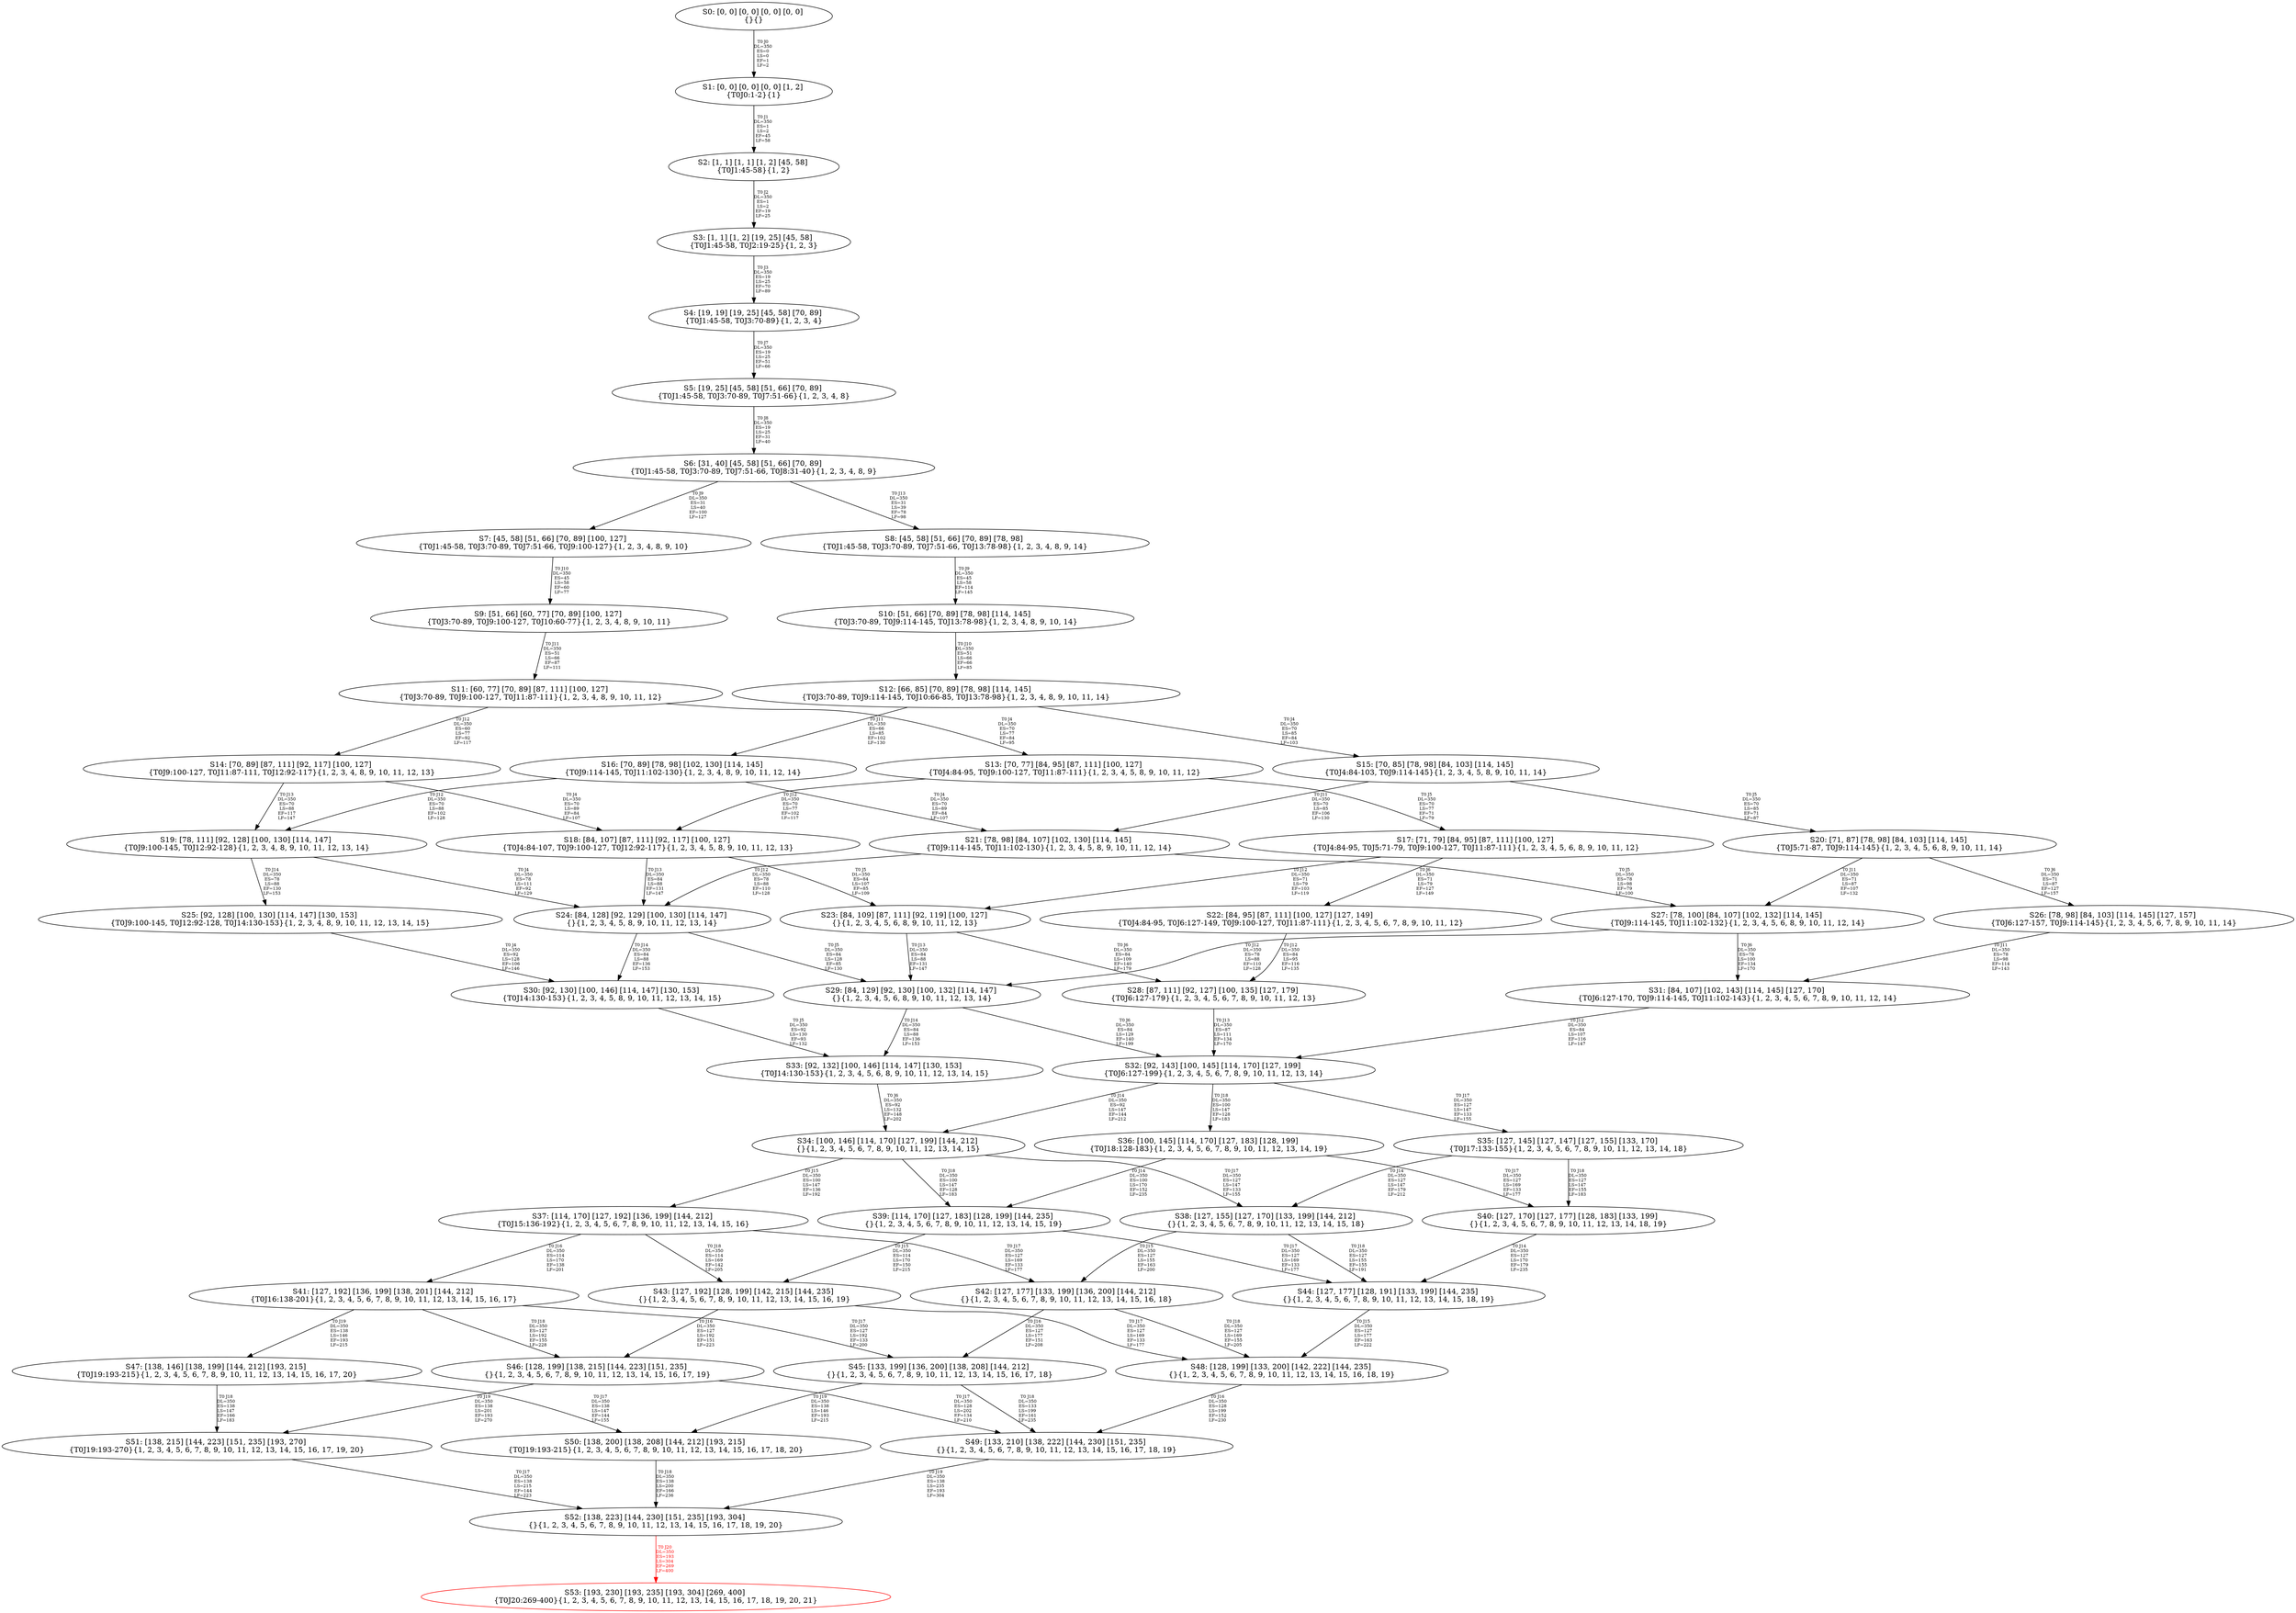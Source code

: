 digraph {
	S0[label="S0: [0, 0] [0, 0] [0, 0] [0, 0] \n{}{}"];
	S1[label="S1: [0, 0] [0, 0] [0, 0] [1, 2] \n{T0J0:1-2}{1}"];
	S2[label="S2: [1, 1] [1, 1] [1, 2] [45, 58] \n{T0J1:45-58}{1, 2}"];
	S3[label="S3: [1, 1] [1, 2] [19, 25] [45, 58] \n{T0J1:45-58, T0J2:19-25}{1, 2, 3}"];
	S4[label="S4: [19, 19] [19, 25] [45, 58] [70, 89] \n{T0J1:45-58, T0J3:70-89}{1, 2, 3, 4}"];
	S5[label="S5: [19, 25] [45, 58] [51, 66] [70, 89] \n{T0J1:45-58, T0J3:70-89, T0J7:51-66}{1, 2, 3, 4, 8}"];
	S6[label="S6: [31, 40] [45, 58] [51, 66] [70, 89] \n{T0J1:45-58, T0J3:70-89, T0J7:51-66, T0J8:31-40}{1, 2, 3, 4, 8, 9}"];
	S7[label="S7: [45, 58] [51, 66] [70, 89] [100, 127] \n{T0J1:45-58, T0J3:70-89, T0J7:51-66, T0J9:100-127}{1, 2, 3, 4, 8, 9, 10}"];
	S8[label="S8: [45, 58] [51, 66] [70, 89] [78, 98] \n{T0J1:45-58, T0J3:70-89, T0J7:51-66, T0J13:78-98}{1, 2, 3, 4, 8, 9, 14}"];
	S9[label="S9: [51, 66] [60, 77] [70, 89] [100, 127] \n{T0J3:70-89, T0J9:100-127, T0J10:60-77}{1, 2, 3, 4, 8, 9, 10, 11}"];
	S10[label="S10: [51, 66] [70, 89] [78, 98] [114, 145] \n{T0J3:70-89, T0J9:114-145, T0J13:78-98}{1, 2, 3, 4, 8, 9, 10, 14}"];
	S11[label="S11: [60, 77] [70, 89] [87, 111] [100, 127] \n{T0J3:70-89, T0J9:100-127, T0J11:87-111}{1, 2, 3, 4, 8, 9, 10, 11, 12}"];
	S12[label="S12: [66, 85] [70, 89] [78, 98] [114, 145] \n{T0J3:70-89, T0J9:114-145, T0J10:66-85, T0J13:78-98}{1, 2, 3, 4, 8, 9, 10, 11, 14}"];
	S13[label="S13: [70, 77] [84, 95] [87, 111] [100, 127] \n{T0J4:84-95, T0J9:100-127, T0J11:87-111}{1, 2, 3, 4, 5, 8, 9, 10, 11, 12}"];
	S14[label="S14: [70, 89] [87, 111] [92, 117] [100, 127] \n{T0J9:100-127, T0J11:87-111, T0J12:92-117}{1, 2, 3, 4, 8, 9, 10, 11, 12, 13}"];
	S15[label="S15: [70, 85] [78, 98] [84, 103] [114, 145] \n{T0J4:84-103, T0J9:114-145}{1, 2, 3, 4, 5, 8, 9, 10, 11, 14}"];
	S16[label="S16: [70, 89] [78, 98] [102, 130] [114, 145] \n{T0J9:114-145, T0J11:102-130}{1, 2, 3, 4, 8, 9, 10, 11, 12, 14}"];
	S17[label="S17: [71, 79] [84, 95] [87, 111] [100, 127] \n{T0J4:84-95, T0J5:71-79, T0J9:100-127, T0J11:87-111}{1, 2, 3, 4, 5, 6, 8, 9, 10, 11, 12}"];
	S18[label="S18: [84, 107] [87, 111] [92, 117] [100, 127] \n{T0J4:84-107, T0J9:100-127, T0J12:92-117}{1, 2, 3, 4, 5, 8, 9, 10, 11, 12, 13}"];
	S19[label="S19: [78, 111] [92, 128] [100, 130] [114, 147] \n{T0J9:100-145, T0J12:92-128}{1, 2, 3, 4, 8, 9, 10, 11, 12, 13, 14}"];
	S20[label="S20: [71, 87] [78, 98] [84, 103] [114, 145] \n{T0J5:71-87, T0J9:114-145}{1, 2, 3, 4, 5, 6, 8, 9, 10, 11, 14}"];
	S21[label="S21: [78, 98] [84, 107] [102, 130] [114, 145] \n{T0J9:114-145, T0J11:102-130}{1, 2, 3, 4, 5, 8, 9, 10, 11, 12, 14}"];
	S22[label="S22: [84, 95] [87, 111] [100, 127] [127, 149] \n{T0J4:84-95, T0J6:127-149, T0J9:100-127, T0J11:87-111}{1, 2, 3, 4, 5, 6, 7, 8, 9, 10, 11, 12}"];
	S23[label="S23: [84, 109] [87, 111] [92, 119] [100, 127] \n{}{1, 2, 3, 4, 5, 6, 8, 9, 10, 11, 12, 13}"];
	S24[label="S24: [84, 128] [92, 129] [100, 130] [114, 147] \n{}{1, 2, 3, 4, 5, 8, 9, 10, 11, 12, 13, 14}"];
	S25[label="S25: [92, 128] [100, 130] [114, 147] [130, 153] \n{T0J9:100-145, T0J12:92-128, T0J14:130-153}{1, 2, 3, 4, 8, 9, 10, 11, 12, 13, 14, 15}"];
	S26[label="S26: [78, 98] [84, 103] [114, 145] [127, 157] \n{T0J6:127-157, T0J9:114-145}{1, 2, 3, 4, 5, 6, 7, 8, 9, 10, 11, 14}"];
	S27[label="S27: [78, 100] [84, 107] [102, 132] [114, 145] \n{T0J9:114-145, T0J11:102-132}{1, 2, 3, 4, 5, 6, 8, 9, 10, 11, 12, 14}"];
	S28[label="S28: [87, 111] [92, 127] [100, 135] [127, 179] \n{T0J6:127-179}{1, 2, 3, 4, 5, 6, 7, 8, 9, 10, 11, 12, 13}"];
	S29[label="S29: [84, 129] [92, 130] [100, 132] [114, 147] \n{}{1, 2, 3, 4, 5, 6, 8, 9, 10, 11, 12, 13, 14}"];
	S30[label="S30: [92, 130] [100, 146] [114, 147] [130, 153] \n{T0J14:130-153}{1, 2, 3, 4, 5, 8, 9, 10, 11, 12, 13, 14, 15}"];
	S31[label="S31: [84, 107] [102, 143] [114, 145] [127, 170] \n{T0J6:127-170, T0J9:114-145, T0J11:102-143}{1, 2, 3, 4, 5, 6, 7, 8, 9, 10, 11, 12, 14}"];
	S32[label="S32: [92, 143] [100, 145] [114, 170] [127, 199] \n{T0J6:127-199}{1, 2, 3, 4, 5, 6, 7, 8, 9, 10, 11, 12, 13, 14}"];
	S33[label="S33: [92, 132] [100, 146] [114, 147] [130, 153] \n{T0J14:130-153}{1, 2, 3, 4, 5, 6, 8, 9, 10, 11, 12, 13, 14, 15}"];
	S34[label="S34: [100, 146] [114, 170] [127, 199] [144, 212] \n{}{1, 2, 3, 4, 5, 6, 7, 8, 9, 10, 11, 12, 13, 14, 15}"];
	S35[label="S35: [127, 145] [127, 147] [127, 155] [133, 170] \n{T0J17:133-155}{1, 2, 3, 4, 5, 6, 7, 8, 9, 10, 11, 12, 13, 14, 18}"];
	S36[label="S36: [100, 145] [114, 170] [127, 183] [128, 199] \n{T0J18:128-183}{1, 2, 3, 4, 5, 6, 7, 8, 9, 10, 11, 12, 13, 14, 19}"];
	S37[label="S37: [114, 170] [127, 192] [136, 199] [144, 212] \n{T0J15:136-192}{1, 2, 3, 4, 5, 6, 7, 8, 9, 10, 11, 12, 13, 14, 15, 16}"];
	S38[label="S38: [127, 155] [127, 170] [133, 199] [144, 212] \n{}{1, 2, 3, 4, 5, 6, 7, 8, 9, 10, 11, 12, 13, 14, 15, 18}"];
	S39[label="S39: [114, 170] [127, 183] [128, 199] [144, 235] \n{}{1, 2, 3, 4, 5, 6, 7, 8, 9, 10, 11, 12, 13, 14, 15, 19}"];
	S40[label="S40: [127, 170] [127, 177] [128, 183] [133, 199] \n{}{1, 2, 3, 4, 5, 6, 7, 8, 9, 10, 11, 12, 13, 14, 18, 19}"];
	S41[label="S41: [127, 192] [136, 199] [138, 201] [144, 212] \n{T0J16:138-201}{1, 2, 3, 4, 5, 6, 7, 8, 9, 10, 11, 12, 13, 14, 15, 16, 17}"];
	S42[label="S42: [127, 177] [133, 199] [136, 200] [144, 212] \n{}{1, 2, 3, 4, 5, 6, 7, 8, 9, 10, 11, 12, 13, 14, 15, 16, 18}"];
	S43[label="S43: [127, 192] [128, 199] [142, 215] [144, 235] \n{}{1, 2, 3, 4, 5, 6, 7, 8, 9, 10, 11, 12, 13, 14, 15, 16, 19}"];
	S44[label="S44: [127, 177] [128, 191] [133, 199] [144, 235] \n{}{1, 2, 3, 4, 5, 6, 7, 8, 9, 10, 11, 12, 13, 14, 15, 18, 19}"];
	S45[label="S45: [133, 199] [136, 200] [138, 208] [144, 212] \n{}{1, 2, 3, 4, 5, 6, 7, 8, 9, 10, 11, 12, 13, 14, 15, 16, 17, 18}"];
	S46[label="S46: [128, 199] [138, 215] [144, 223] [151, 235] \n{}{1, 2, 3, 4, 5, 6, 7, 8, 9, 10, 11, 12, 13, 14, 15, 16, 17, 19}"];
	S47[label="S47: [138, 146] [138, 199] [144, 212] [193, 215] \n{T0J19:193-215}{1, 2, 3, 4, 5, 6, 7, 8, 9, 10, 11, 12, 13, 14, 15, 16, 17, 20}"];
	S48[label="S48: [128, 199] [133, 200] [142, 222] [144, 235] \n{}{1, 2, 3, 4, 5, 6, 7, 8, 9, 10, 11, 12, 13, 14, 15, 16, 18, 19}"];
	S49[label="S49: [133, 210] [138, 222] [144, 230] [151, 235] \n{}{1, 2, 3, 4, 5, 6, 7, 8, 9, 10, 11, 12, 13, 14, 15, 16, 17, 18, 19}"];
	S50[label="S50: [138, 200] [138, 208] [144, 212] [193, 215] \n{T0J19:193-215}{1, 2, 3, 4, 5, 6, 7, 8, 9, 10, 11, 12, 13, 14, 15, 16, 17, 18, 20}"];
	S51[label="S51: [138, 215] [144, 223] [151, 235] [193, 270] \n{T0J19:193-270}{1, 2, 3, 4, 5, 6, 7, 8, 9, 10, 11, 12, 13, 14, 15, 16, 17, 19, 20}"];
	S52[label="S52: [138, 223] [144, 230] [151, 235] [193, 304] \n{}{1, 2, 3, 4, 5, 6, 7, 8, 9, 10, 11, 12, 13, 14, 15, 16, 17, 18, 19, 20}"];
	S53[label="S53: [193, 230] [193, 235] [193, 304] [269, 400] \n{T0J20:269-400}{1, 2, 3, 4, 5, 6, 7, 8, 9, 10, 11, 12, 13, 14, 15, 16, 17, 18, 19, 20, 21}"];
	S0 -> S1[label="T0 J0\nDL=350\nES=0\nLS=0\nEF=1\nLF=2",fontsize=8];
	S1 -> S2[label="T0 J1\nDL=350\nES=1\nLS=2\nEF=45\nLF=58",fontsize=8];
	S2 -> S3[label="T0 J2\nDL=350\nES=1\nLS=2\nEF=19\nLF=25",fontsize=8];
	S3 -> S4[label="T0 J3\nDL=350\nES=19\nLS=25\nEF=70\nLF=89",fontsize=8];
	S4 -> S5[label="T0 J7\nDL=350\nES=19\nLS=25\nEF=51\nLF=66",fontsize=8];
	S5 -> S6[label="T0 J8\nDL=350\nES=19\nLS=25\nEF=31\nLF=40",fontsize=8];
	S6 -> S7[label="T0 J9\nDL=350\nES=31\nLS=40\nEF=100\nLF=127",fontsize=8];
	S6 -> S8[label="T0 J13\nDL=350\nES=31\nLS=39\nEF=78\nLF=98",fontsize=8];
	S7 -> S9[label="T0 J10\nDL=350\nES=45\nLS=58\nEF=60\nLF=77",fontsize=8];
	S8 -> S10[label="T0 J9\nDL=350\nES=45\nLS=58\nEF=114\nLF=145",fontsize=8];
	S9 -> S11[label="T0 J11\nDL=350\nES=51\nLS=66\nEF=87\nLF=111",fontsize=8];
	S10 -> S12[label="T0 J10\nDL=350\nES=51\nLS=66\nEF=66\nLF=85",fontsize=8];
	S11 -> S13[label="T0 J4\nDL=350\nES=70\nLS=77\nEF=84\nLF=95",fontsize=8];
	S11 -> S14[label="T0 J12\nDL=350\nES=60\nLS=77\nEF=92\nLF=117",fontsize=8];
	S12 -> S15[label="T0 J4\nDL=350\nES=70\nLS=85\nEF=84\nLF=103",fontsize=8];
	S12 -> S16[label="T0 J11\nDL=350\nES=66\nLS=85\nEF=102\nLF=130",fontsize=8];
	S13 -> S17[label="T0 J5\nDL=350\nES=70\nLS=77\nEF=71\nLF=79",fontsize=8];
	S13 -> S18[label="T0 J12\nDL=350\nES=70\nLS=77\nEF=102\nLF=117",fontsize=8];
	S14 -> S18[label="T0 J4\nDL=350\nES=70\nLS=89\nEF=84\nLF=107",fontsize=8];
	S14 -> S19[label="T0 J13\nDL=350\nES=70\nLS=88\nEF=117\nLF=147",fontsize=8];
	S15 -> S20[label="T0 J5\nDL=350\nES=70\nLS=85\nEF=71\nLF=87",fontsize=8];
	S15 -> S21[label="T0 J11\nDL=350\nES=70\nLS=85\nEF=106\nLF=130",fontsize=8];
	S16 -> S21[label="T0 J4\nDL=350\nES=70\nLS=89\nEF=84\nLF=107",fontsize=8];
	S16 -> S19[label="T0 J12\nDL=350\nES=70\nLS=88\nEF=102\nLF=128",fontsize=8];
	S17 -> S22[label="T0 J6\nDL=350\nES=71\nLS=79\nEF=127\nLF=149",fontsize=8];
	S17 -> S23[label="T0 J12\nDL=350\nES=71\nLS=79\nEF=103\nLF=119",fontsize=8];
	S18 -> S23[label="T0 J5\nDL=350\nES=84\nLS=107\nEF=85\nLF=109",fontsize=8];
	S18 -> S24[label="T0 J13\nDL=350\nES=84\nLS=88\nEF=131\nLF=147",fontsize=8];
	S19 -> S24[label="T0 J4\nDL=350\nES=78\nLS=111\nEF=92\nLF=129",fontsize=8];
	S19 -> S25[label="T0 J14\nDL=350\nES=78\nLS=88\nEF=130\nLF=153",fontsize=8];
	S20 -> S26[label="T0 J6\nDL=350\nES=71\nLS=87\nEF=127\nLF=157",fontsize=8];
	S20 -> S27[label="T0 J11\nDL=350\nES=71\nLS=87\nEF=107\nLF=132",fontsize=8];
	S21 -> S27[label="T0 J5\nDL=350\nES=78\nLS=98\nEF=79\nLF=100",fontsize=8];
	S21 -> S24[label="T0 J12\nDL=350\nES=78\nLS=88\nEF=110\nLF=128",fontsize=8];
	S22 -> S28[label="T0 J12\nDL=350\nES=84\nLS=95\nEF=116\nLF=135",fontsize=8];
	S23 -> S28[label="T0 J6\nDL=350\nES=84\nLS=109\nEF=140\nLF=179",fontsize=8];
	S23 -> S29[label="T0 J13\nDL=350\nES=84\nLS=88\nEF=131\nLF=147",fontsize=8];
	S24 -> S29[label="T0 J5\nDL=350\nES=84\nLS=128\nEF=85\nLF=130",fontsize=8];
	S24 -> S30[label="T0 J14\nDL=350\nES=84\nLS=88\nEF=136\nLF=153",fontsize=8];
	S25 -> S30[label="T0 J4\nDL=350\nES=92\nLS=128\nEF=106\nLF=146",fontsize=8];
	S26 -> S31[label="T0 J11\nDL=350\nES=78\nLS=98\nEF=114\nLF=143",fontsize=8];
	S27 -> S31[label="T0 J6\nDL=350\nES=78\nLS=100\nEF=134\nLF=170",fontsize=8];
	S27 -> S29[label="T0 J12\nDL=350\nES=78\nLS=88\nEF=110\nLF=128",fontsize=8];
	S28 -> S32[label="T0 J13\nDL=350\nES=87\nLS=111\nEF=134\nLF=170",fontsize=8];
	S29 -> S32[label="T0 J6\nDL=350\nES=84\nLS=129\nEF=140\nLF=199",fontsize=8];
	S29 -> S33[label="T0 J14\nDL=350\nES=84\nLS=88\nEF=136\nLF=153",fontsize=8];
	S30 -> S33[label="T0 J5\nDL=350\nES=92\nLS=130\nEF=93\nLF=132",fontsize=8];
	S31 -> S32[label="T0 J12\nDL=350\nES=84\nLS=107\nEF=116\nLF=147",fontsize=8];
	S32 -> S34[label="T0 J14\nDL=350\nES=92\nLS=147\nEF=144\nLF=212",fontsize=8];
	S32 -> S35[label="T0 J17\nDL=350\nES=127\nLS=147\nEF=133\nLF=155",fontsize=8];
	S32 -> S36[label="T0 J18\nDL=350\nES=100\nLS=147\nEF=128\nLF=183",fontsize=8];
	S33 -> S34[label="T0 J6\nDL=350\nES=92\nLS=132\nEF=148\nLF=202",fontsize=8];
	S34 -> S37[label="T0 J15\nDL=350\nES=100\nLS=147\nEF=136\nLF=192",fontsize=8];
	S34 -> S38[label="T0 J17\nDL=350\nES=127\nLS=147\nEF=133\nLF=155",fontsize=8];
	S34 -> S39[label="T0 J18\nDL=350\nES=100\nLS=147\nEF=128\nLF=183",fontsize=8];
	S35 -> S38[label="T0 J14\nDL=350\nES=127\nLS=147\nEF=179\nLF=212",fontsize=8];
	S35 -> S40[label="T0 J18\nDL=350\nES=127\nLS=147\nEF=155\nLF=183",fontsize=8];
	S36 -> S39[label="T0 J14\nDL=350\nES=100\nLS=170\nEF=152\nLF=235",fontsize=8];
	S36 -> S40[label="T0 J17\nDL=350\nES=127\nLS=169\nEF=133\nLF=177",fontsize=8];
	S37 -> S41[label="T0 J16\nDL=350\nES=114\nLS=170\nEF=138\nLF=201",fontsize=8];
	S37 -> S42[label="T0 J17\nDL=350\nES=127\nLS=169\nEF=133\nLF=177",fontsize=8];
	S37 -> S43[label="T0 J18\nDL=350\nES=114\nLS=169\nEF=142\nLF=205",fontsize=8];
	S38 -> S42[label="T0 J15\nDL=350\nES=127\nLS=155\nEF=163\nLF=200",fontsize=8];
	S38 -> S44[label="T0 J18\nDL=350\nES=127\nLS=155\nEF=155\nLF=191",fontsize=8];
	S39 -> S43[label="T0 J15\nDL=350\nES=114\nLS=170\nEF=150\nLF=215",fontsize=8];
	S39 -> S44[label="T0 J17\nDL=350\nES=127\nLS=169\nEF=133\nLF=177",fontsize=8];
	S40 -> S44[label="T0 J14\nDL=350\nES=127\nLS=170\nEF=179\nLF=235",fontsize=8];
	S41 -> S45[label="T0 J17\nDL=350\nES=127\nLS=192\nEF=133\nLF=200",fontsize=8];
	S41 -> S46[label="T0 J18\nDL=350\nES=127\nLS=192\nEF=155\nLF=228",fontsize=8];
	S41 -> S47[label="T0 J19\nDL=350\nES=138\nLS=146\nEF=193\nLF=215",fontsize=8];
	S42 -> S45[label="T0 J16\nDL=350\nES=127\nLS=177\nEF=151\nLF=208",fontsize=8];
	S42 -> S48[label="T0 J18\nDL=350\nES=127\nLS=169\nEF=155\nLF=205",fontsize=8];
	S43 -> S46[label="T0 J16\nDL=350\nES=127\nLS=192\nEF=151\nLF=223",fontsize=8];
	S43 -> S48[label="T0 J17\nDL=350\nES=127\nLS=169\nEF=133\nLF=177",fontsize=8];
	S44 -> S48[label="T0 J15\nDL=350\nES=127\nLS=177\nEF=163\nLF=222",fontsize=8];
	S45 -> S49[label="T0 J18\nDL=350\nES=133\nLS=199\nEF=161\nLF=235",fontsize=8];
	S45 -> S50[label="T0 J19\nDL=350\nES=138\nLS=146\nEF=193\nLF=215",fontsize=8];
	S46 -> S49[label="T0 J17\nDL=350\nES=128\nLS=202\nEF=134\nLF=210",fontsize=8];
	S46 -> S51[label="T0 J19\nDL=350\nES=138\nLS=201\nEF=193\nLF=270",fontsize=8];
	S47 -> S50[label="T0 J17\nDL=350\nES=138\nLS=147\nEF=144\nLF=155",fontsize=8];
	S47 -> S51[label="T0 J18\nDL=350\nES=138\nLS=147\nEF=166\nLF=183",fontsize=8];
	S48 -> S49[label="T0 J16\nDL=350\nES=128\nLS=199\nEF=152\nLF=230",fontsize=8];
	S49 -> S52[label="T0 J19\nDL=350\nES=138\nLS=235\nEF=193\nLF=304",fontsize=8];
	S50 -> S52[label="T0 J18\nDL=350\nES=138\nLS=200\nEF=166\nLF=236",fontsize=8];
	S51 -> S52[label="T0 J17\nDL=350\nES=138\nLS=215\nEF=144\nLF=223",fontsize=8];
	S52 -> S53[label="T0 J20\nDL=350\nES=193\nLS=304\nEF=269\nLF=400",color=Red,fontcolor=Red,fontsize=8];
S53[color=Red];
}
